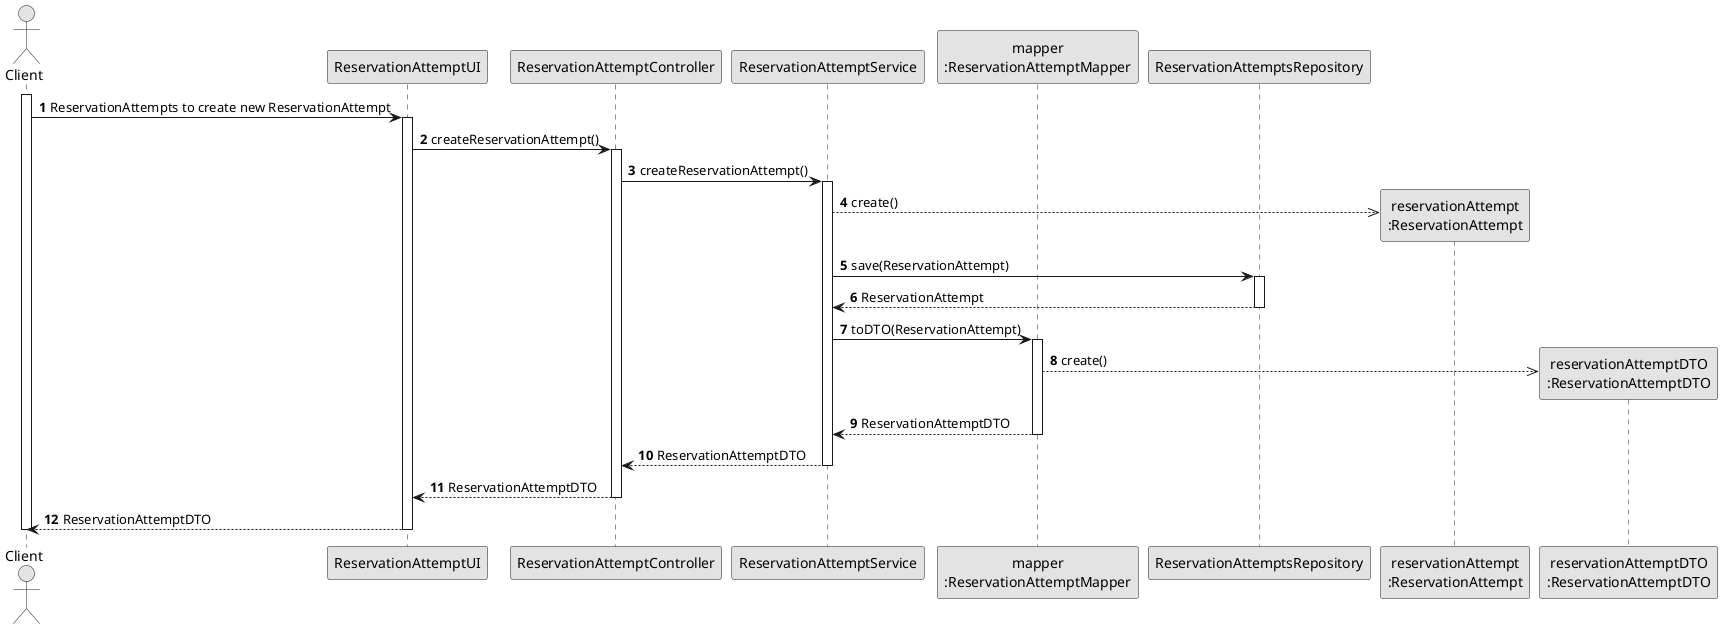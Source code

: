 @startuml
skinparam monochrome true
skinparam packageStyle rectangle
skinparam shadowing false

autonumber

actor "Client" as USER
participant "ReservationAttemptUI" as UI
participant "ReservationAttemptController" as CTRL
participant "ReservationAttemptService" as SERV
participant "mapper\n:ReservationAttemptMapper" as MAPPER
participant "ReservationAttemptsRepository" as AD_REPO
participant "reservationAttempt\n:ReservationAttempt" as ReservationAttempt
participant "reservationAttemptDTO\n:ReservationAttemptDTO" as ReservationAttemptDTO



activate USER

    USER -> UI : ReservationAttempts to create new ReservationAttempt
    activate UI
        UI -> CTRL : createReservationAttempt()
        activate CTRL
            CTRL -> SERV : createReservationAttempt()
            activate SERV
                    SERV -->> ReservationAttempt**: create()
                deactivate MAPPER

                SERV -> AD_REPO : save(ReservationAttempt)
                activate AD_REPO
                    AD_REPO --> SERV : ReservationAttempt
                deactivate AD_REPO

                SERV -> MAPPER : toDTO(ReservationAttempt)
                activate MAPPER
                    MAPPER -->> ReservationAttemptDTO**: create()
                    MAPPER --> SERV : ReservationAttemptDTO
                deactivate MAPPER
                SERV --> CTRL : ReservationAttemptDTO
        deactivate SERV
        CTRL --> UI : ReservationAttemptDTO
        deactivate CTRL
    UI --> USER : ReservationAttemptDTO
    deactivate UI
deactivate USER
@enduml